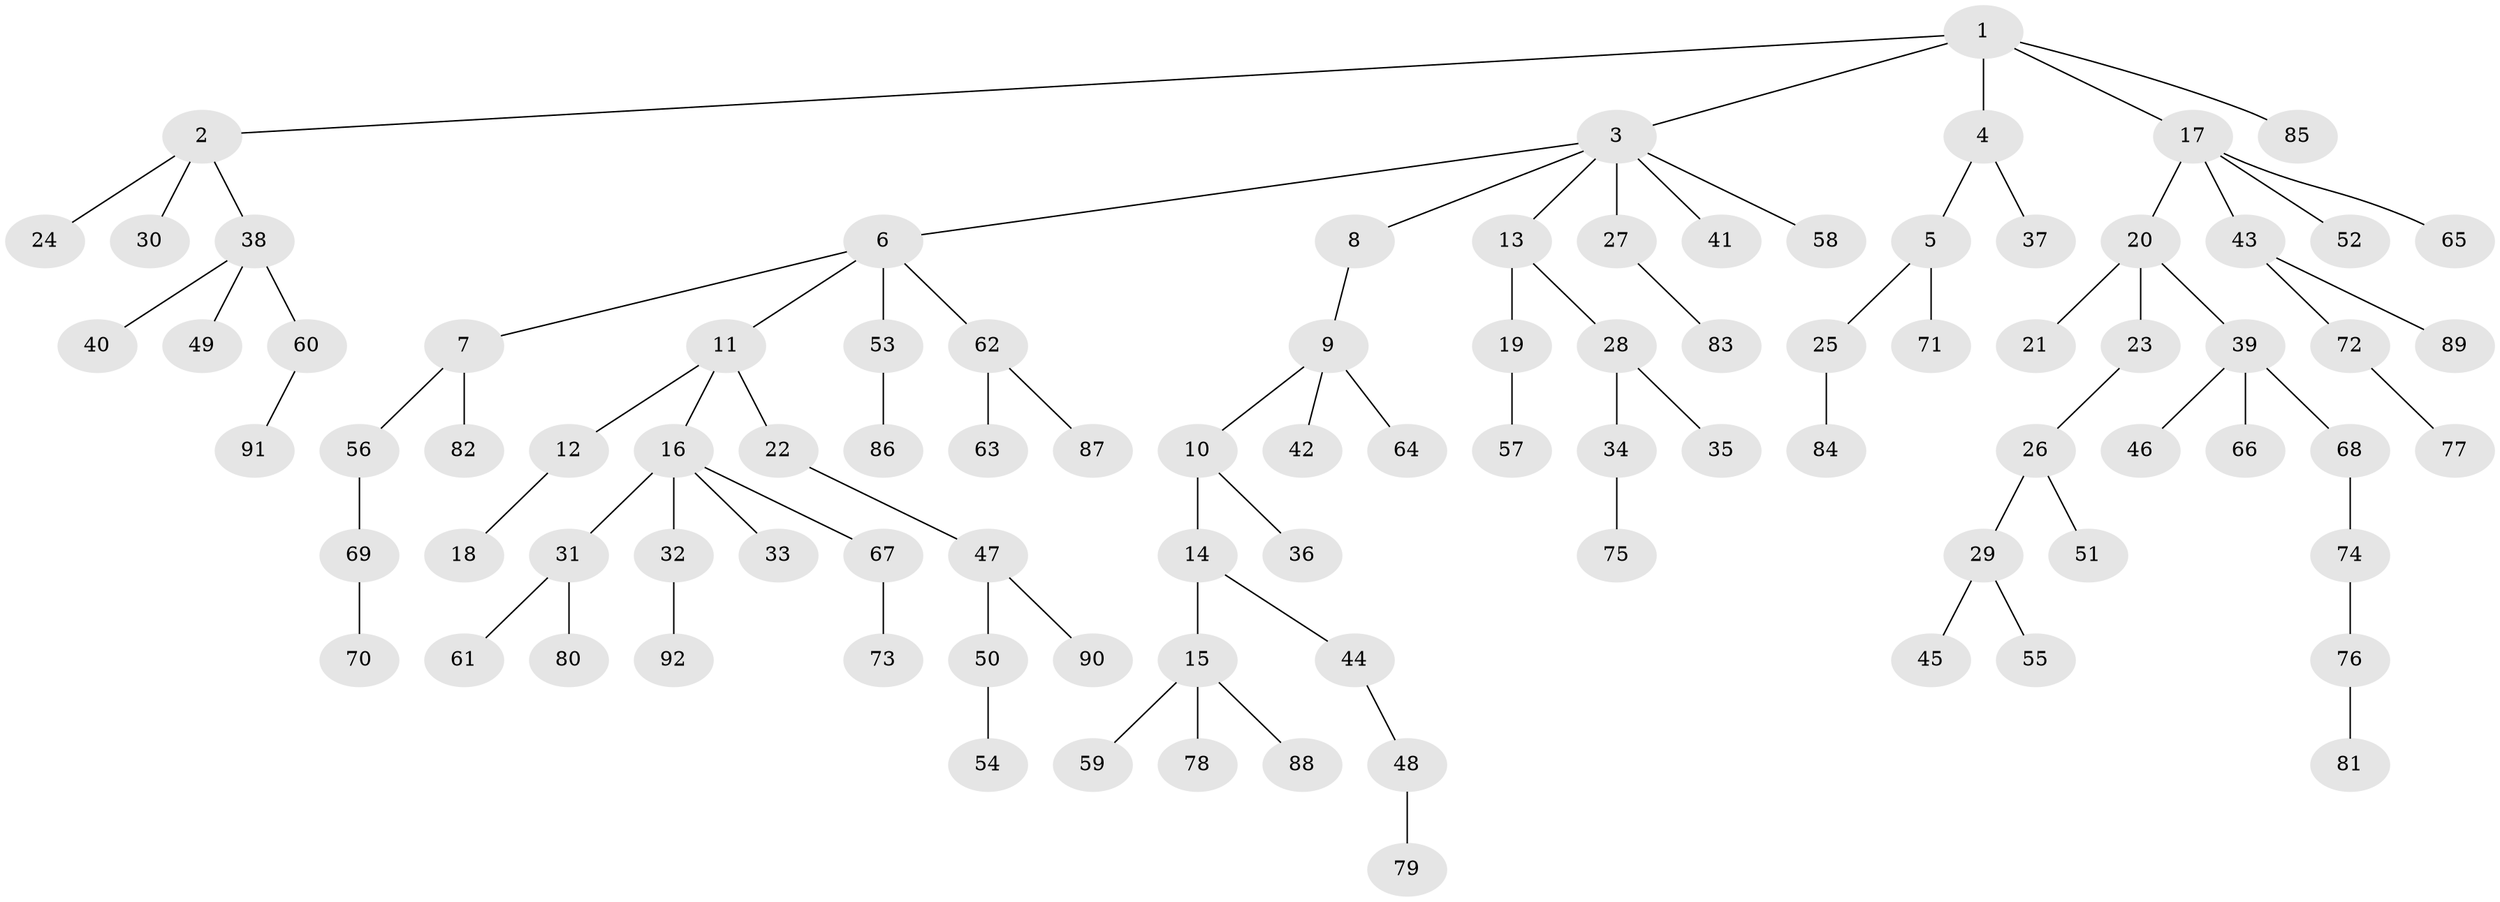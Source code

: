 // Generated by graph-tools (version 1.1) at 2025/26/03/09/25 03:26:31]
// undirected, 92 vertices, 91 edges
graph export_dot {
graph [start="1"]
  node [color=gray90,style=filled];
  1;
  2;
  3;
  4;
  5;
  6;
  7;
  8;
  9;
  10;
  11;
  12;
  13;
  14;
  15;
  16;
  17;
  18;
  19;
  20;
  21;
  22;
  23;
  24;
  25;
  26;
  27;
  28;
  29;
  30;
  31;
  32;
  33;
  34;
  35;
  36;
  37;
  38;
  39;
  40;
  41;
  42;
  43;
  44;
  45;
  46;
  47;
  48;
  49;
  50;
  51;
  52;
  53;
  54;
  55;
  56;
  57;
  58;
  59;
  60;
  61;
  62;
  63;
  64;
  65;
  66;
  67;
  68;
  69;
  70;
  71;
  72;
  73;
  74;
  75;
  76;
  77;
  78;
  79;
  80;
  81;
  82;
  83;
  84;
  85;
  86;
  87;
  88;
  89;
  90;
  91;
  92;
  1 -- 2;
  1 -- 3;
  1 -- 4;
  1 -- 17;
  1 -- 85;
  2 -- 24;
  2 -- 30;
  2 -- 38;
  3 -- 6;
  3 -- 8;
  3 -- 13;
  3 -- 27;
  3 -- 41;
  3 -- 58;
  4 -- 5;
  4 -- 37;
  5 -- 25;
  5 -- 71;
  6 -- 7;
  6 -- 11;
  6 -- 53;
  6 -- 62;
  7 -- 56;
  7 -- 82;
  8 -- 9;
  9 -- 10;
  9 -- 42;
  9 -- 64;
  10 -- 14;
  10 -- 36;
  11 -- 12;
  11 -- 16;
  11 -- 22;
  12 -- 18;
  13 -- 19;
  13 -- 28;
  14 -- 15;
  14 -- 44;
  15 -- 59;
  15 -- 78;
  15 -- 88;
  16 -- 31;
  16 -- 32;
  16 -- 33;
  16 -- 67;
  17 -- 20;
  17 -- 43;
  17 -- 52;
  17 -- 65;
  19 -- 57;
  20 -- 21;
  20 -- 23;
  20 -- 39;
  22 -- 47;
  23 -- 26;
  25 -- 84;
  26 -- 29;
  26 -- 51;
  27 -- 83;
  28 -- 34;
  28 -- 35;
  29 -- 45;
  29 -- 55;
  31 -- 61;
  31 -- 80;
  32 -- 92;
  34 -- 75;
  38 -- 40;
  38 -- 49;
  38 -- 60;
  39 -- 46;
  39 -- 66;
  39 -- 68;
  43 -- 72;
  43 -- 89;
  44 -- 48;
  47 -- 50;
  47 -- 90;
  48 -- 79;
  50 -- 54;
  53 -- 86;
  56 -- 69;
  60 -- 91;
  62 -- 63;
  62 -- 87;
  67 -- 73;
  68 -- 74;
  69 -- 70;
  72 -- 77;
  74 -- 76;
  76 -- 81;
}
